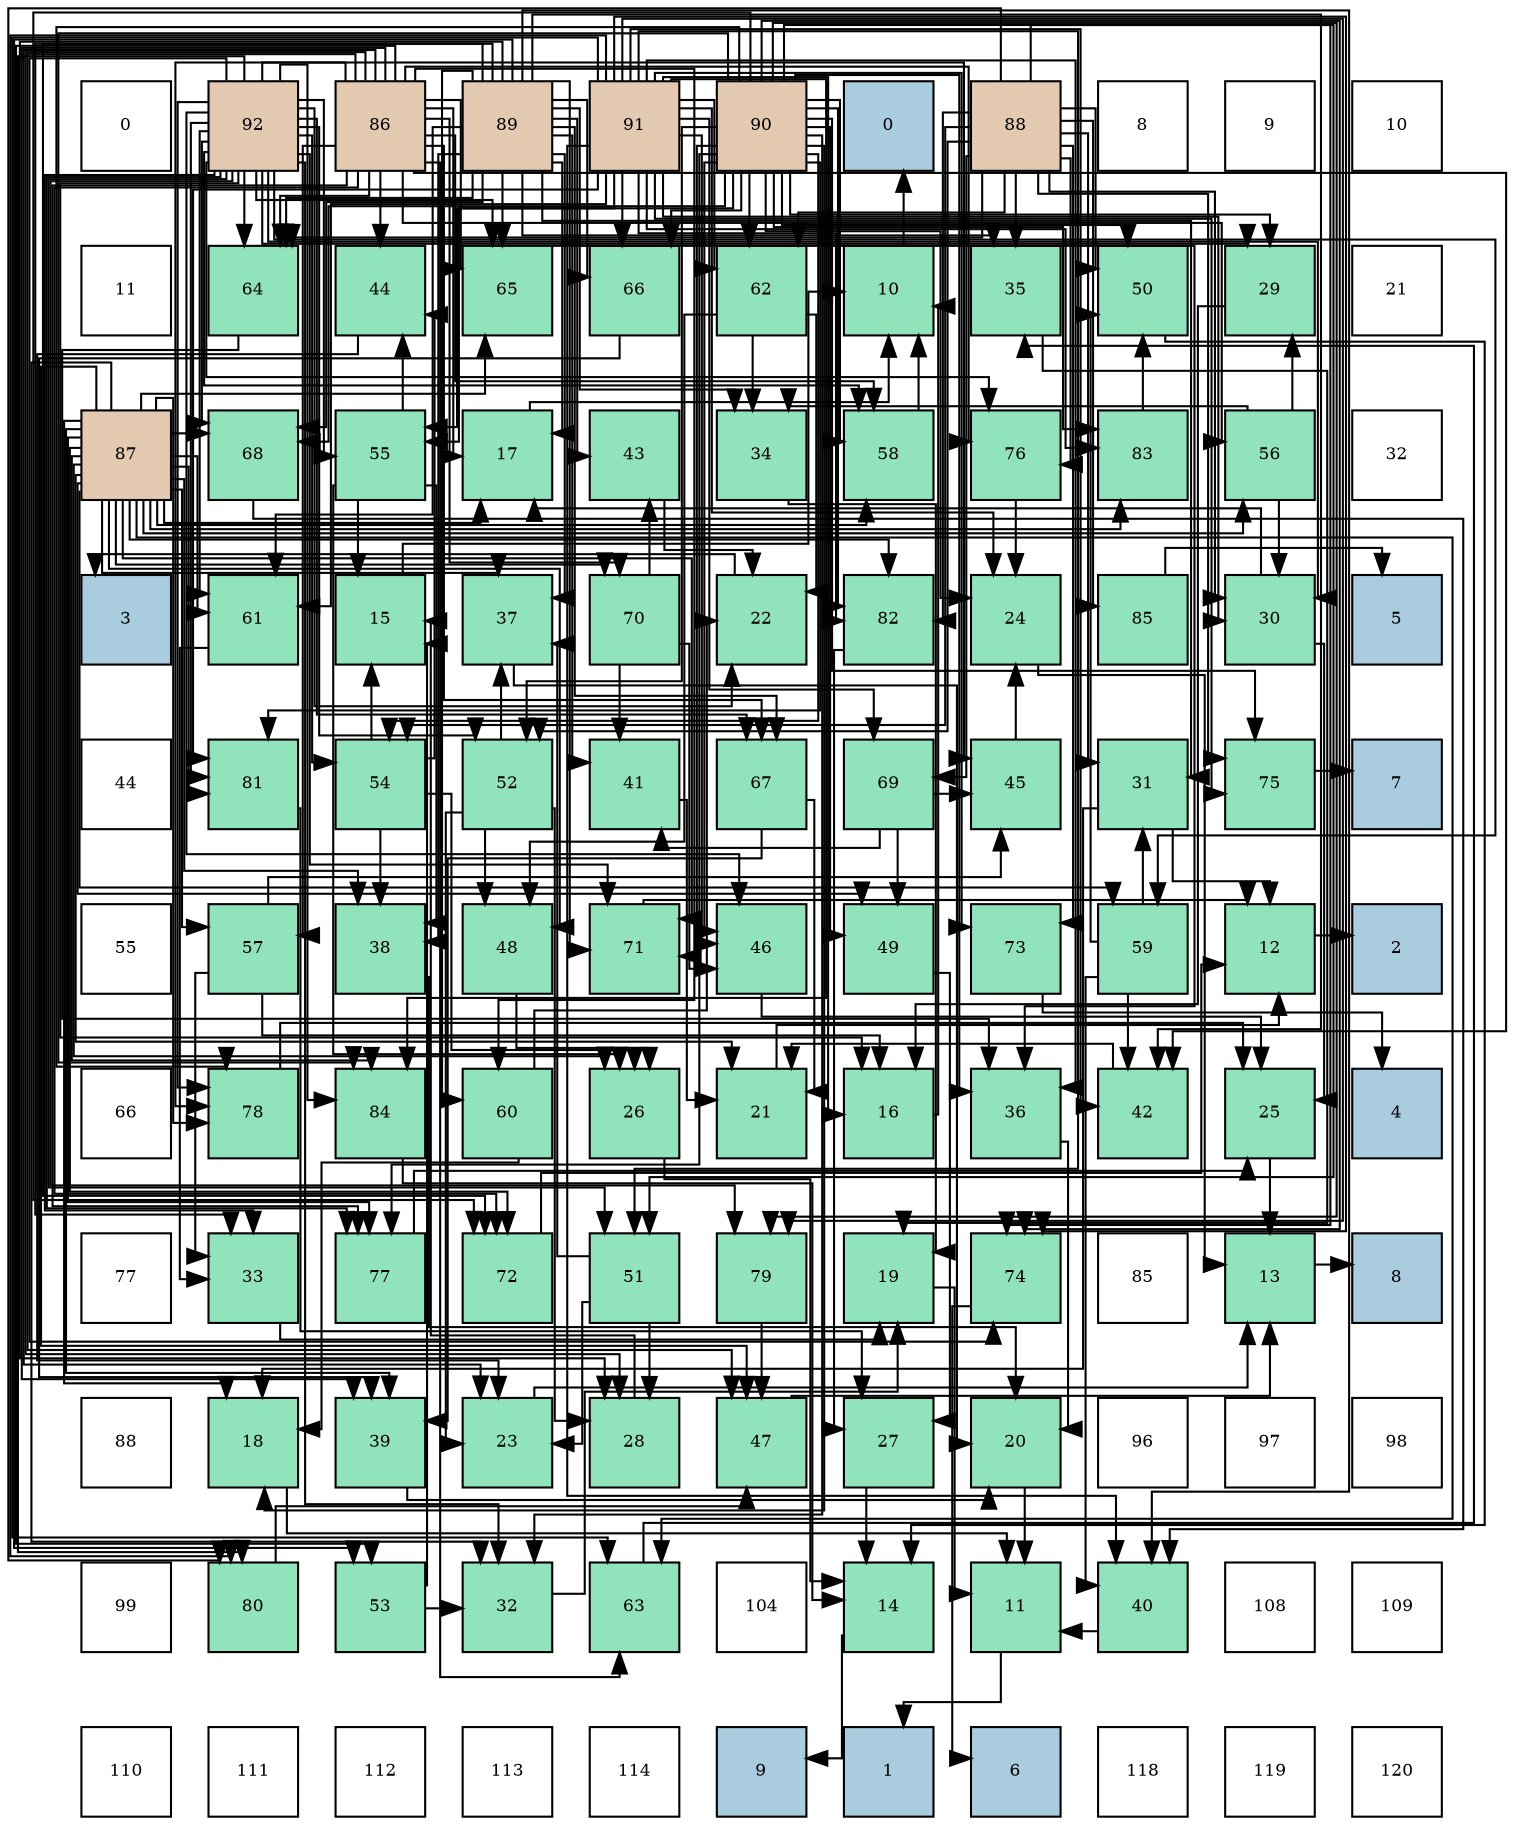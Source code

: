 digraph layout{
 rankdir=TB;
 splines=ortho;
 node [style=filled shape=square fixedsize=true width=0.6];
0[label="0", fontsize=8, fillcolor="#ffffff"];
1[label="92", fontsize=8, fillcolor="#e3c9af"];
2[label="86", fontsize=8, fillcolor="#e3c9af"];
3[label="89", fontsize=8, fillcolor="#e3c9af"];
4[label="91", fontsize=8, fillcolor="#e3c9af"];
5[label="90", fontsize=8, fillcolor="#e3c9af"];
6[label="0", fontsize=8, fillcolor="#a9ccde"];
7[label="88", fontsize=8, fillcolor="#e3c9af"];
8[label="8", fontsize=8, fillcolor="#ffffff"];
9[label="9", fontsize=8, fillcolor="#ffffff"];
10[label="10", fontsize=8, fillcolor="#ffffff"];
11[label="11", fontsize=8, fillcolor="#ffffff"];
12[label="64", fontsize=8, fillcolor="#91e3bb"];
13[label="44", fontsize=8, fillcolor="#91e3bb"];
14[label="65", fontsize=8, fillcolor="#91e3bb"];
15[label="66", fontsize=8, fillcolor="#91e3bb"];
16[label="62", fontsize=8, fillcolor="#91e3bb"];
17[label="10", fontsize=8, fillcolor="#91e3bb"];
18[label="35", fontsize=8, fillcolor="#91e3bb"];
19[label="50", fontsize=8, fillcolor="#91e3bb"];
20[label="29", fontsize=8, fillcolor="#91e3bb"];
21[label="21", fontsize=8, fillcolor="#ffffff"];
22[label="87", fontsize=8, fillcolor="#e3c9af"];
23[label="68", fontsize=8, fillcolor="#91e3bb"];
24[label="55", fontsize=8, fillcolor="#91e3bb"];
25[label="17", fontsize=8, fillcolor="#91e3bb"];
26[label="43", fontsize=8, fillcolor="#91e3bb"];
27[label="34", fontsize=8, fillcolor="#91e3bb"];
28[label="58", fontsize=8, fillcolor="#91e3bb"];
29[label="76", fontsize=8, fillcolor="#91e3bb"];
30[label="83", fontsize=8, fillcolor="#91e3bb"];
31[label="56", fontsize=8, fillcolor="#91e3bb"];
32[label="32", fontsize=8, fillcolor="#ffffff"];
33[label="3", fontsize=8, fillcolor="#a9ccde"];
34[label="61", fontsize=8, fillcolor="#91e3bb"];
35[label="15", fontsize=8, fillcolor="#91e3bb"];
36[label="37", fontsize=8, fillcolor="#91e3bb"];
37[label="70", fontsize=8, fillcolor="#91e3bb"];
38[label="22", fontsize=8, fillcolor="#91e3bb"];
39[label="82", fontsize=8, fillcolor="#91e3bb"];
40[label="24", fontsize=8, fillcolor="#91e3bb"];
41[label="85", fontsize=8, fillcolor="#91e3bb"];
42[label="30", fontsize=8, fillcolor="#91e3bb"];
43[label="5", fontsize=8, fillcolor="#a9ccde"];
44[label="44", fontsize=8, fillcolor="#ffffff"];
45[label="81", fontsize=8, fillcolor="#91e3bb"];
46[label="54", fontsize=8, fillcolor="#91e3bb"];
47[label="52", fontsize=8, fillcolor="#91e3bb"];
48[label="41", fontsize=8, fillcolor="#91e3bb"];
49[label="67", fontsize=8, fillcolor="#91e3bb"];
50[label="69", fontsize=8, fillcolor="#91e3bb"];
51[label="45", fontsize=8, fillcolor="#91e3bb"];
52[label="31", fontsize=8, fillcolor="#91e3bb"];
53[label="75", fontsize=8, fillcolor="#91e3bb"];
54[label="7", fontsize=8, fillcolor="#a9ccde"];
55[label="55", fontsize=8, fillcolor="#ffffff"];
56[label="57", fontsize=8, fillcolor="#91e3bb"];
57[label="38", fontsize=8, fillcolor="#91e3bb"];
58[label="48", fontsize=8, fillcolor="#91e3bb"];
59[label="71", fontsize=8, fillcolor="#91e3bb"];
60[label="46", fontsize=8, fillcolor="#91e3bb"];
61[label="49", fontsize=8, fillcolor="#91e3bb"];
62[label="73", fontsize=8, fillcolor="#91e3bb"];
63[label="59", fontsize=8, fillcolor="#91e3bb"];
64[label="12", fontsize=8, fillcolor="#91e3bb"];
65[label="2", fontsize=8, fillcolor="#a9ccde"];
66[label="66", fontsize=8, fillcolor="#ffffff"];
67[label="78", fontsize=8, fillcolor="#91e3bb"];
68[label="84", fontsize=8, fillcolor="#91e3bb"];
69[label="60", fontsize=8, fillcolor="#91e3bb"];
70[label="26", fontsize=8, fillcolor="#91e3bb"];
71[label="21", fontsize=8, fillcolor="#91e3bb"];
72[label="16", fontsize=8, fillcolor="#91e3bb"];
73[label="36", fontsize=8, fillcolor="#91e3bb"];
74[label="42", fontsize=8, fillcolor="#91e3bb"];
75[label="25", fontsize=8, fillcolor="#91e3bb"];
76[label="4", fontsize=8, fillcolor="#a9ccde"];
77[label="77", fontsize=8, fillcolor="#ffffff"];
78[label="33", fontsize=8, fillcolor="#91e3bb"];
79[label="77", fontsize=8, fillcolor="#91e3bb"];
80[label="72", fontsize=8, fillcolor="#91e3bb"];
81[label="51", fontsize=8, fillcolor="#91e3bb"];
82[label="79", fontsize=8, fillcolor="#91e3bb"];
83[label="19", fontsize=8, fillcolor="#91e3bb"];
84[label="74", fontsize=8, fillcolor="#91e3bb"];
85[label="85", fontsize=8, fillcolor="#ffffff"];
86[label="13", fontsize=8, fillcolor="#91e3bb"];
87[label="8", fontsize=8, fillcolor="#a9ccde"];
88[label="88", fontsize=8, fillcolor="#ffffff"];
89[label="18", fontsize=8, fillcolor="#91e3bb"];
90[label="39", fontsize=8, fillcolor="#91e3bb"];
91[label="23", fontsize=8, fillcolor="#91e3bb"];
92[label="28", fontsize=8, fillcolor="#91e3bb"];
93[label="47", fontsize=8, fillcolor="#91e3bb"];
94[label="27", fontsize=8, fillcolor="#91e3bb"];
95[label="20", fontsize=8, fillcolor="#91e3bb"];
96[label="96", fontsize=8, fillcolor="#ffffff"];
97[label="97", fontsize=8, fillcolor="#ffffff"];
98[label="98", fontsize=8, fillcolor="#ffffff"];
99[label="99", fontsize=8, fillcolor="#ffffff"];
100[label="80", fontsize=8, fillcolor="#91e3bb"];
101[label="53", fontsize=8, fillcolor="#91e3bb"];
102[label="32", fontsize=8, fillcolor="#91e3bb"];
103[label="63", fontsize=8, fillcolor="#91e3bb"];
104[label="104", fontsize=8, fillcolor="#ffffff"];
105[label="14", fontsize=8, fillcolor="#91e3bb"];
106[label="11", fontsize=8, fillcolor="#91e3bb"];
107[label="40", fontsize=8, fillcolor="#91e3bb"];
108[label="108", fontsize=8, fillcolor="#ffffff"];
109[label="109", fontsize=8, fillcolor="#ffffff"];
110[label="110", fontsize=8, fillcolor="#ffffff"];
111[label="111", fontsize=8, fillcolor="#ffffff"];
112[label="112", fontsize=8, fillcolor="#ffffff"];
113[label="113", fontsize=8, fillcolor="#ffffff"];
114[label="114", fontsize=8, fillcolor="#ffffff"];
115[label="9", fontsize=8, fillcolor="#a9ccde"];
116[label="1", fontsize=8, fillcolor="#a9ccde"];
117[label="6", fontsize=8, fillcolor="#a9ccde"];
118[label="118", fontsize=8, fillcolor="#ffffff"];
119[label="119", fontsize=8, fillcolor="#ffffff"];
120[label="120", fontsize=8, fillcolor="#ffffff"];
edge [constraint=false, style=vis];17 -> 6;
106 -> 116;
64 -> 65;
86 -> 87;
105 -> 115;
35 -> 17;
72 -> 17;
25 -> 17;
89 -> 106;
83 -> 106;
95 -> 106;
71 -> 64;
38 -> 33;
91 -> 86;
40 -> 86;
75 -> 86;
70 -> 105;
94 -> 105;
92 -> 35;
20 -> 72;
42 -> 25;
42 -> 75;
52 -> 64;
52 -> 89;
102 -> 83;
78 -> 83;
27 -> 83;
18 -> 83;
73 -> 95;
36 -> 95;
57 -> 95;
90 -> 95;
107 -> 106;
48 -> 71;
74 -> 71;
26 -> 38;
13 -> 91;
51 -> 40;
60 -> 75;
93 -> 86;
58 -> 70;
61 -> 94;
19 -> 105;
81 -> 91;
81 -> 92;
81 -> 36;
47 -> 91;
47 -> 92;
47 -> 36;
47 -> 58;
101 -> 35;
101 -> 102;
46 -> 35;
46 -> 70;
46 -> 57;
46 -> 13;
24 -> 35;
24 -> 70;
24 -> 57;
24 -> 13;
31 -> 20;
31 -> 42;
31 -> 27;
56 -> 72;
56 -> 78;
56 -> 51;
28 -> 17;
63 -> 52;
63 -> 107;
63 -> 74;
63 -> 19;
69 -> 89;
69 -> 38;
34 -> 78;
16 -> 38;
16 -> 27;
16 -> 58;
103 -> 18;
12 -> 73;
14 -> 73;
15 -> 90;
49 -> 71;
49 -> 90;
23 -> 107;
50 -> 48;
50 -> 51;
50 -> 61;
37 -> 48;
37 -> 26;
37 -> 60;
59 -> 64;
80 -> 64;
62 -> 76;
84 -> 117;
53 -> 54;
29 -> 40;
79 -> 75;
67 -> 75;
82 -> 93;
100 -> 93;
45 -> 94;
39 -> 94;
30 -> 19;
68 -> 105;
41 -> 43;
2 -> 25;
2 -> 91;
2 -> 92;
2 -> 90;
2 -> 74;
2 -> 13;
2 -> 93;
2 -> 101;
2 -> 31;
2 -> 56;
2 -> 28;
2 -> 69;
2 -> 103;
2 -> 12;
2 -> 14;
2 -> 49;
2 -> 37;
2 -> 80;
2 -> 29;
2 -> 79;
2 -> 67;
22 -> 25;
22 -> 89;
22 -> 71;
22 -> 70;
22 -> 102;
22 -> 36;
22 -> 57;
22 -> 90;
22 -> 93;
22 -> 58;
22 -> 61;
22 -> 31;
22 -> 56;
22 -> 28;
22 -> 63;
22 -> 34;
22 -> 103;
22 -> 14;
22 -> 23;
22 -> 37;
22 -> 59;
22 -> 80;
22 -> 79;
22 -> 67;
22 -> 45;
22 -> 39;
22 -> 30;
22 -> 68;
7 -> 42;
7 -> 52;
7 -> 18;
7 -> 19;
7 -> 47;
7 -> 46;
7 -> 16;
7 -> 12;
7 -> 50;
7 -> 62;
7 -> 84;
7 -> 53;
7 -> 29;
7 -> 100;
7 -> 39;
7 -> 41;
3 -> 25;
3 -> 92;
3 -> 52;
3 -> 78;
3 -> 27;
3 -> 18;
3 -> 36;
3 -> 57;
3 -> 107;
3 -> 48;
3 -> 74;
3 -> 26;
3 -> 101;
3 -> 69;
3 -> 34;
3 -> 12;
3 -> 14;
3 -> 15;
3 -> 49;
3 -> 23;
3 -> 59;
3 -> 80;
5 -> 89;
5 -> 40;
5 -> 20;
5 -> 102;
5 -> 73;
5 -> 60;
5 -> 61;
5 -> 19;
5 -> 81;
5 -> 47;
5 -> 46;
5 -> 24;
5 -> 28;
5 -> 16;
5 -> 15;
5 -> 23;
5 -> 59;
5 -> 80;
5 -> 84;
5 -> 53;
5 -> 79;
5 -> 67;
5 -> 82;
5 -> 45;
5 -> 39;
5 -> 30;
5 -> 68;
4 -> 72;
4 -> 40;
4 -> 42;
4 -> 73;
4 -> 107;
4 -> 74;
4 -> 60;
4 -> 81;
4 -> 24;
4 -> 34;
4 -> 16;
4 -> 103;
4 -> 15;
4 -> 50;
4 -> 62;
4 -> 84;
4 -> 53;
4 -> 82;
4 -> 100;
4 -> 45;
4 -> 39;
4 -> 30;
4 -> 68;
1 -> 72;
1 -> 38;
1 -> 20;
1 -> 42;
1 -> 102;
1 -> 78;
1 -> 51;
1 -> 60;
1 -> 81;
1 -> 47;
1 -> 46;
1 -> 24;
1 -> 28;
1 -> 63;
1 -> 34;
1 -> 12;
1 -> 14;
1 -> 49;
1 -> 23;
1 -> 59;
1 -> 84;
1 -> 29;
1 -> 79;
1 -> 67;
1 -> 82;
1 -> 100;
1 -> 45;
1 -> 68;
edge [constraint=true, style=invis];
0 -> 11 -> 22 -> 33 -> 44 -> 55 -> 66 -> 77 -> 88 -> 99 -> 110;
1 -> 12 -> 23 -> 34 -> 45 -> 56 -> 67 -> 78 -> 89 -> 100 -> 111;
2 -> 13 -> 24 -> 35 -> 46 -> 57 -> 68 -> 79 -> 90 -> 101 -> 112;
3 -> 14 -> 25 -> 36 -> 47 -> 58 -> 69 -> 80 -> 91 -> 102 -> 113;
4 -> 15 -> 26 -> 37 -> 48 -> 59 -> 70 -> 81 -> 92 -> 103 -> 114;
5 -> 16 -> 27 -> 38 -> 49 -> 60 -> 71 -> 82 -> 93 -> 104 -> 115;
6 -> 17 -> 28 -> 39 -> 50 -> 61 -> 72 -> 83 -> 94 -> 105 -> 116;
7 -> 18 -> 29 -> 40 -> 51 -> 62 -> 73 -> 84 -> 95 -> 106 -> 117;
8 -> 19 -> 30 -> 41 -> 52 -> 63 -> 74 -> 85 -> 96 -> 107 -> 118;
9 -> 20 -> 31 -> 42 -> 53 -> 64 -> 75 -> 86 -> 97 -> 108 -> 119;
10 -> 21 -> 32 -> 43 -> 54 -> 65 -> 76 -> 87 -> 98 -> 109 -> 120;
rank = same {0 -> 1 -> 2 -> 3 -> 4 -> 5 -> 6 -> 7 -> 8 -> 9 -> 10};
rank = same {11 -> 12 -> 13 -> 14 -> 15 -> 16 -> 17 -> 18 -> 19 -> 20 -> 21};
rank = same {22 -> 23 -> 24 -> 25 -> 26 -> 27 -> 28 -> 29 -> 30 -> 31 -> 32};
rank = same {33 -> 34 -> 35 -> 36 -> 37 -> 38 -> 39 -> 40 -> 41 -> 42 -> 43};
rank = same {44 -> 45 -> 46 -> 47 -> 48 -> 49 -> 50 -> 51 -> 52 -> 53 -> 54};
rank = same {55 -> 56 -> 57 -> 58 -> 59 -> 60 -> 61 -> 62 -> 63 -> 64 -> 65};
rank = same {66 -> 67 -> 68 -> 69 -> 70 -> 71 -> 72 -> 73 -> 74 -> 75 -> 76};
rank = same {77 -> 78 -> 79 -> 80 -> 81 -> 82 -> 83 -> 84 -> 85 -> 86 -> 87};
rank = same {88 -> 89 -> 90 -> 91 -> 92 -> 93 -> 94 -> 95 -> 96 -> 97 -> 98};
rank = same {99 -> 100 -> 101 -> 102 -> 103 -> 104 -> 105 -> 106 -> 107 -> 108 -> 109};
rank = same {110 -> 111 -> 112 -> 113 -> 114 -> 115 -> 116 -> 117 -> 118 -> 119 -> 120};
}